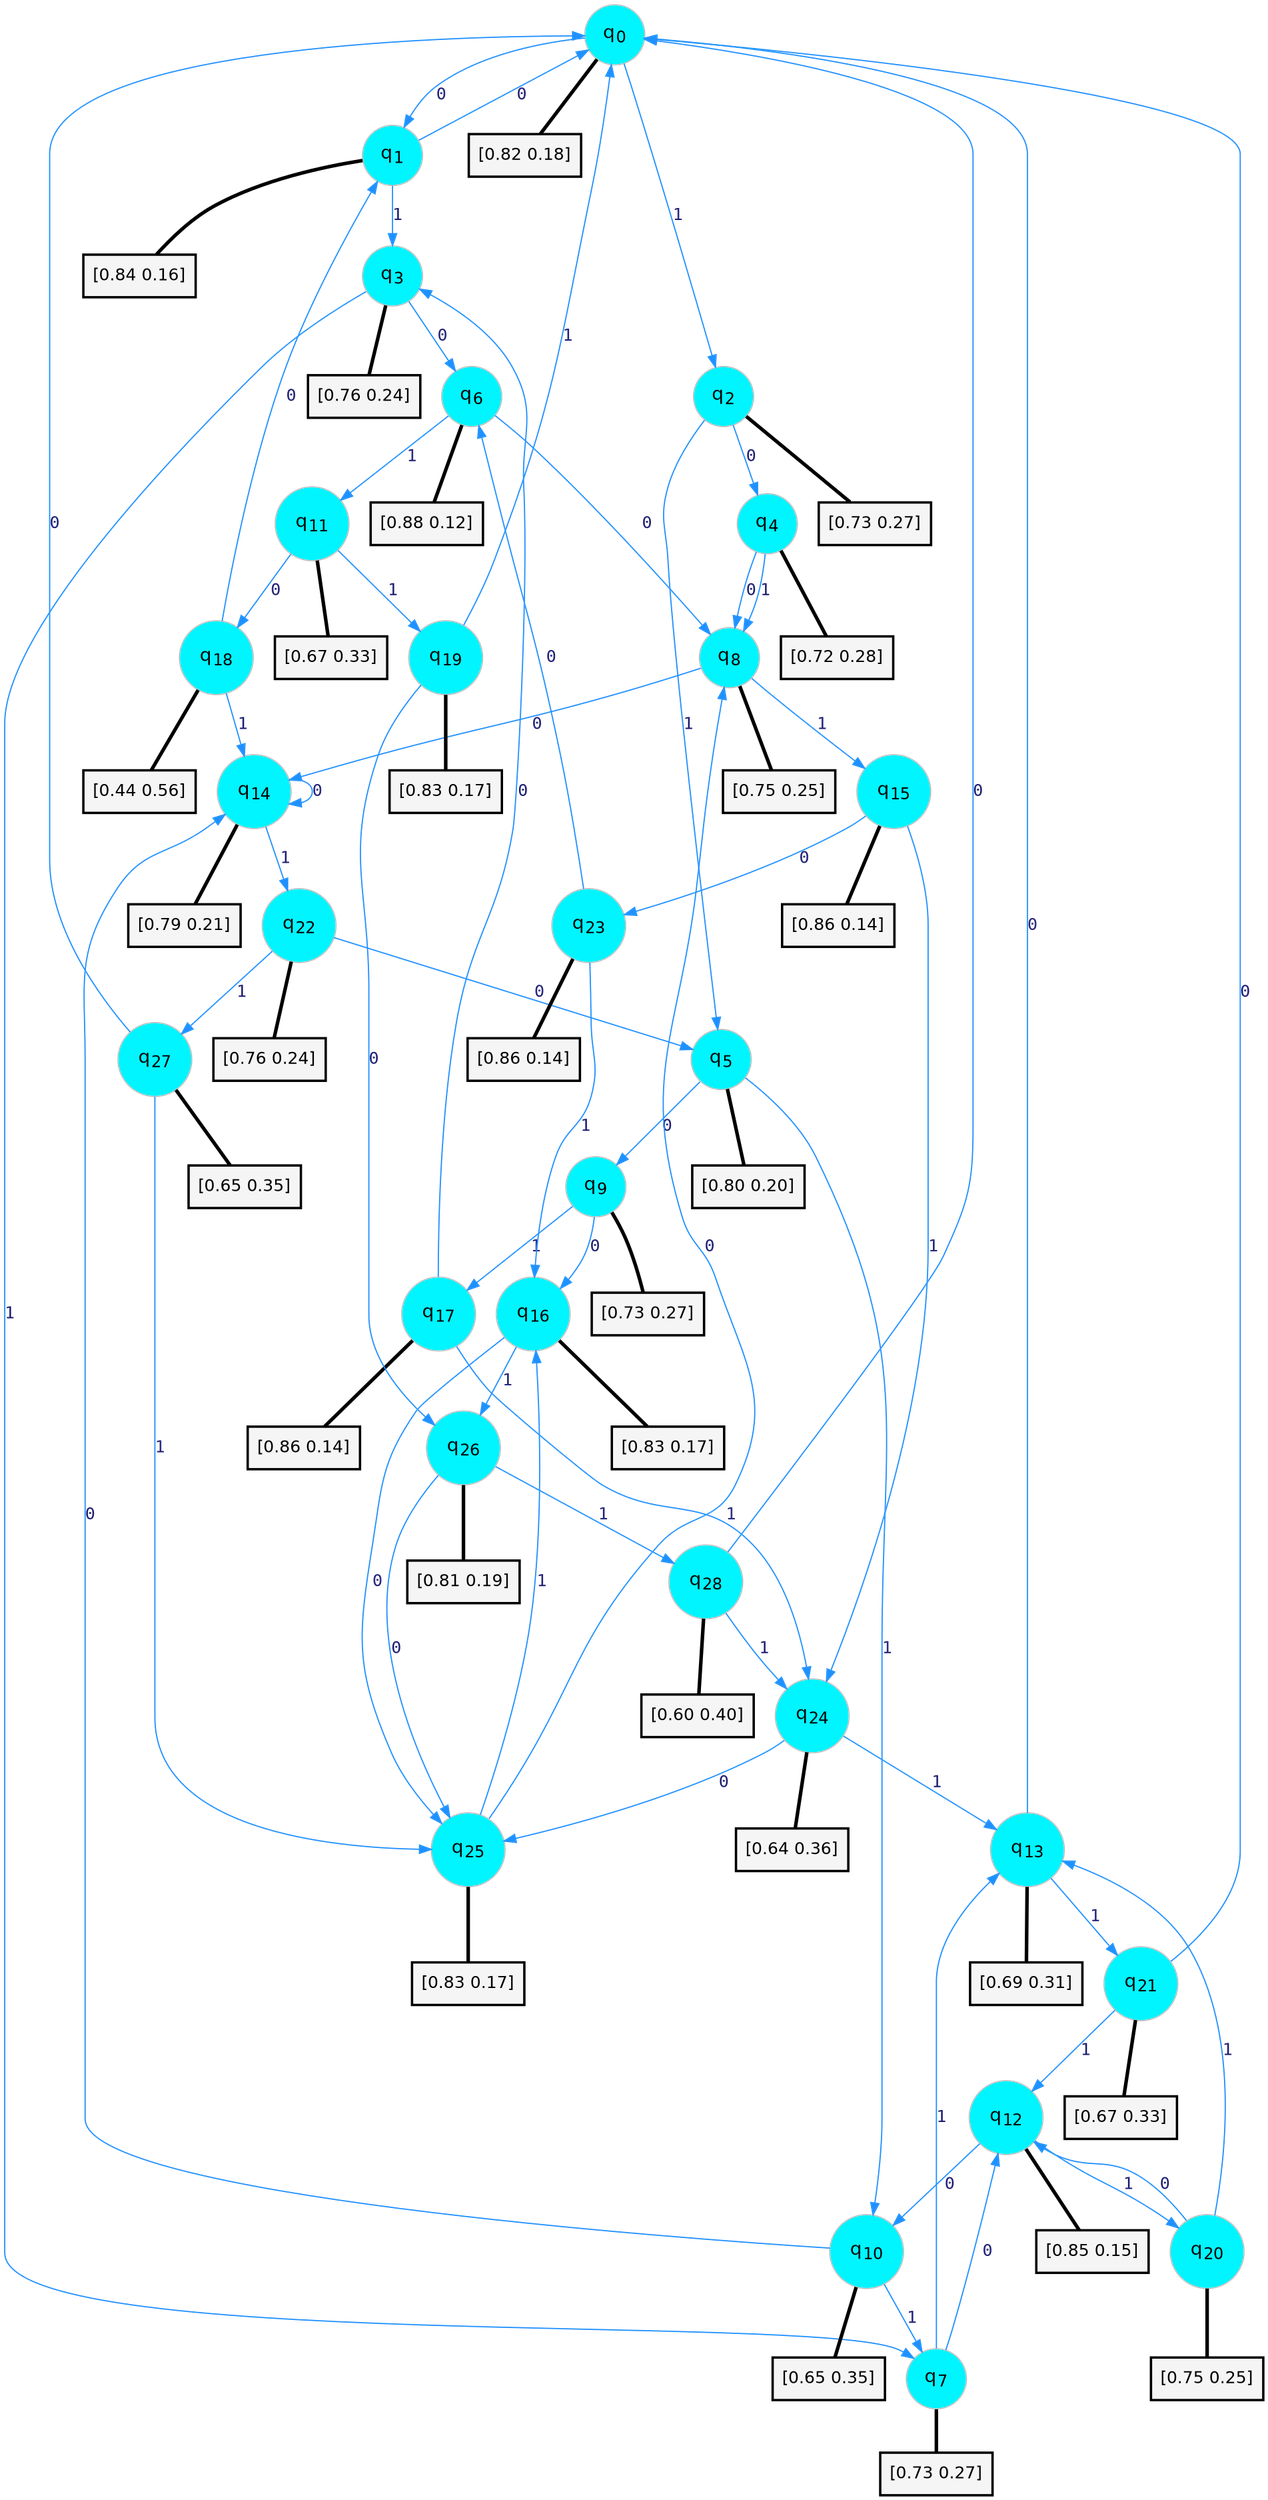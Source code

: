 digraph G {
graph [
bgcolor=transparent, dpi=300, rankdir=TD, size="40,25"];
node [
color=gray, fillcolor=turquoise1, fontcolor=black, fontname=Helvetica, fontsize=16, fontweight=bold, shape=circle, style=filled];
edge [
arrowsize=1, color=dodgerblue1, fontcolor=midnightblue, fontname=courier, fontweight=bold, penwidth=1, style=solid, weight=20];
0[label=<q<SUB>0</SUB>>];
1[label=<q<SUB>1</SUB>>];
2[label=<q<SUB>2</SUB>>];
3[label=<q<SUB>3</SUB>>];
4[label=<q<SUB>4</SUB>>];
5[label=<q<SUB>5</SUB>>];
6[label=<q<SUB>6</SUB>>];
7[label=<q<SUB>7</SUB>>];
8[label=<q<SUB>8</SUB>>];
9[label=<q<SUB>9</SUB>>];
10[label=<q<SUB>10</SUB>>];
11[label=<q<SUB>11</SUB>>];
12[label=<q<SUB>12</SUB>>];
13[label=<q<SUB>13</SUB>>];
14[label=<q<SUB>14</SUB>>];
15[label=<q<SUB>15</SUB>>];
16[label=<q<SUB>16</SUB>>];
17[label=<q<SUB>17</SUB>>];
18[label=<q<SUB>18</SUB>>];
19[label=<q<SUB>19</SUB>>];
20[label=<q<SUB>20</SUB>>];
21[label=<q<SUB>21</SUB>>];
22[label=<q<SUB>22</SUB>>];
23[label=<q<SUB>23</SUB>>];
24[label=<q<SUB>24</SUB>>];
25[label=<q<SUB>25</SUB>>];
26[label=<q<SUB>26</SUB>>];
27[label=<q<SUB>27</SUB>>];
28[label=<q<SUB>28</SUB>>];
29[label="[0.82 0.18]", shape=box,fontcolor=black, fontname=Helvetica, fontsize=14, penwidth=2, fillcolor=whitesmoke,color=black];
30[label="[0.84 0.16]", shape=box,fontcolor=black, fontname=Helvetica, fontsize=14, penwidth=2, fillcolor=whitesmoke,color=black];
31[label="[0.73 0.27]", shape=box,fontcolor=black, fontname=Helvetica, fontsize=14, penwidth=2, fillcolor=whitesmoke,color=black];
32[label="[0.76 0.24]", shape=box,fontcolor=black, fontname=Helvetica, fontsize=14, penwidth=2, fillcolor=whitesmoke,color=black];
33[label="[0.72 0.28]", shape=box,fontcolor=black, fontname=Helvetica, fontsize=14, penwidth=2, fillcolor=whitesmoke,color=black];
34[label="[0.80 0.20]", shape=box,fontcolor=black, fontname=Helvetica, fontsize=14, penwidth=2, fillcolor=whitesmoke,color=black];
35[label="[0.88 0.12]", shape=box,fontcolor=black, fontname=Helvetica, fontsize=14, penwidth=2, fillcolor=whitesmoke,color=black];
36[label="[0.73 0.27]", shape=box,fontcolor=black, fontname=Helvetica, fontsize=14, penwidth=2, fillcolor=whitesmoke,color=black];
37[label="[0.75 0.25]", shape=box,fontcolor=black, fontname=Helvetica, fontsize=14, penwidth=2, fillcolor=whitesmoke,color=black];
38[label="[0.73 0.27]", shape=box,fontcolor=black, fontname=Helvetica, fontsize=14, penwidth=2, fillcolor=whitesmoke,color=black];
39[label="[0.65 0.35]", shape=box,fontcolor=black, fontname=Helvetica, fontsize=14, penwidth=2, fillcolor=whitesmoke,color=black];
40[label="[0.67 0.33]", shape=box,fontcolor=black, fontname=Helvetica, fontsize=14, penwidth=2, fillcolor=whitesmoke,color=black];
41[label="[0.85 0.15]", shape=box,fontcolor=black, fontname=Helvetica, fontsize=14, penwidth=2, fillcolor=whitesmoke,color=black];
42[label="[0.69 0.31]", shape=box,fontcolor=black, fontname=Helvetica, fontsize=14, penwidth=2, fillcolor=whitesmoke,color=black];
43[label="[0.79 0.21]", shape=box,fontcolor=black, fontname=Helvetica, fontsize=14, penwidth=2, fillcolor=whitesmoke,color=black];
44[label="[0.86 0.14]", shape=box,fontcolor=black, fontname=Helvetica, fontsize=14, penwidth=2, fillcolor=whitesmoke,color=black];
45[label="[0.83 0.17]", shape=box,fontcolor=black, fontname=Helvetica, fontsize=14, penwidth=2, fillcolor=whitesmoke,color=black];
46[label="[0.86 0.14]", shape=box,fontcolor=black, fontname=Helvetica, fontsize=14, penwidth=2, fillcolor=whitesmoke,color=black];
47[label="[0.44 0.56]", shape=box,fontcolor=black, fontname=Helvetica, fontsize=14, penwidth=2, fillcolor=whitesmoke,color=black];
48[label="[0.83 0.17]", shape=box,fontcolor=black, fontname=Helvetica, fontsize=14, penwidth=2, fillcolor=whitesmoke,color=black];
49[label="[0.75 0.25]", shape=box,fontcolor=black, fontname=Helvetica, fontsize=14, penwidth=2, fillcolor=whitesmoke,color=black];
50[label="[0.67 0.33]", shape=box,fontcolor=black, fontname=Helvetica, fontsize=14, penwidth=2, fillcolor=whitesmoke,color=black];
51[label="[0.76 0.24]", shape=box,fontcolor=black, fontname=Helvetica, fontsize=14, penwidth=2, fillcolor=whitesmoke,color=black];
52[label="[0.86 0.14]", shape=box,fontcolor=black, fontname=Helvetica, fontsize=14, penwidth=2, fillcolor=whitesmoke,color=black];
53[label="[0.64 0.36]", shape=box,fontcolor=black, fontname=Helvetica, fontsize=14, penwidth=2, fillcolor=whitesmoke,color=black];
54[label="[0.83 0.17]", shape=box,fontcolor=black, fontname=Helvetica, fontsize=14, penwidth=2, fillcolor=whitesmoke,color=black];
55[label="[0.81 0.19]", shape=box,fontcolor=black, fontname=Helvetica, fontsize=14, penwidth=2, fillcolor=whitesmoke,color=black];
56[label="[0.65 0.35]", shape=box,fontcolor=black, fontname=Helvetica, fontsize=14, penwidth=2, fillcolor=whitesmoke,color=black];
57[label="[0.60 0.40]", shape=box,fontcolor=black, fontname=Helvetica, fontsize=14, penwidth=2, fillcolor=whitesmoke,color=black];
0->1 [label=0];
0->2 [label=1];
0->29 [arrowhead=none, penwidth=3,color=black];
1->0 [label=0];
1->3 [label=1];
1->30 [arrowhead=none, penwidth=3,color=black];
2->4 [label=0];
2->5 [label=1];
2->31 [arrowhead=none, penwidth=3,color=black];
3->6 [label=0];
3->7 [label=1];
3->32 [arrowhead=none, penwidth=3,color=black];
4->8 [label=0];
4->8 [label=1];
4->33 [arrowhead=none, penwidth=3,color=black];
5->9 [label=0];
5->10 [label=1];
5->34 [arrowhead=none, penwidth=3,color=black];
6->8 [label=0];
6->11 [label=1];
6->35 [arrowhead=none, penwidth=3,color=black];
7->12 [label=0];
7->13 [label=1];
7->36 [arrowhead=none, penwidth=3,color=black];
8->14 [label=0];
8->15 [label=1];
8->37 [arrowhead=none, penwidth=3,color=black];
9->16 [label=0];
9->17 [label=1];
9->38 [arrowhead=none, penwidth=3,color=black];
10->14 [label=0];
10->7 [label=1];
10->39 [arrowhead=none, penwidth=3,color=black];
11->18 [label=0];
11->19 [label=1];
11->40 [arrowhead=none, penwidth=3,color=black];
12->10 [label=0];
12->20 [label=1];
12->41 [arrowhead=none, penwidth=3,color=black];
13->0 [label=0];
13->21 [label=1];
13->42 [arrowhead=none, penwidth=3,color=black];
14->14 [label=0];
14->22 [label=1];
14->43 [arrowhead=none, penwidth=3,color=black];
15->23 [label=0];
15->24 [label=1];
15->44 [arrowhead=none, penwidth=3,color=black];
16->25 [label=0];
16->26 [label=1];
16->45 [arrowhead=none, penwidth=3,color=black];
17->3 [label=0];
17->24 [label=1];
17->46 [arrowhead=none, penwidth=3,color=black];
18->1 [label=0];
18->14 [label=1];
18->47 [arrowhead=none, penwidth=3,color=black];
19->26 [label=0];
19->0 [label=1];
19->48 [arrowhead=none, penwidth=3,color=black];
20->12 [label=0];
20->13 [label=1];
20->49 [arrowhead=none, penwidth=3,color=black];
21->0 [label=0];
21->12 [label=1];
21->50 [arrowhead=none, penwidth=3,color=black];
22->5 [label=0];
22->27 [label=1];
22->51 [arrowhead=none, penwidth=3,color=black];
23->6 [label=0];
23->16 [label=1];
23->52 [arrowhead=none, penwidth=3,color=black];
24->25 [label=0];
24->13 [label=1];
24->53 [arrowhead=none, penwidth=3,color=black];
25->8 [label=0];
25->16 [label=1];
25->54 [arrowhead=none, penwidth=3,color=black];
26->25 [label=0];
26->28 [label=1];
26->55 [arrowhead=none, penwidth=3,color=black];
27->0 [label=0];
27->25 [label=1];
27->56 [arrowhead=none, penwidth=3,color=black];
28->0 [label=0];
28->24 [label=1];
28->57 [arrowhead=none, penwidth=3,color=black];
}
